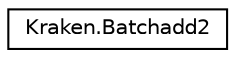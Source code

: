 digraph "Graphical Class Hierarchy"
{
 // LATEX_PDF_SIZE
  edge [fontname="Helvetica",fontsize="10",labelfontname="Helvetica",labelfontsize="10"];
  node [fontname="Helvetica",fontsize="10",shape=record];
  rankdir="LR";
  Node0 [label="Kraken.Batchadd2",height=0.2,width=0.4,color="black", fillcolor="white", style="filled",URL="$class_kraken_1_1_batchadd2.html",tooltip=" "];
}
